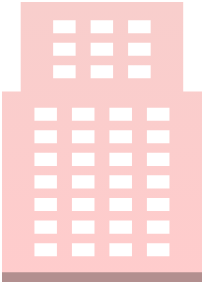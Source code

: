 <mxfile version="24.0.7" type="github">
  <diagram name="第 1 页" id="LsWW6O-D7fb_G-EvKzW0">
    <mxGraphModel dx="794" dy="492" grid="1" gridSize="10" guides="1" tooltips="1" connect="1" arrows="1" fold="1" page="1" pageScale="1" pageWidth="827" pageHeight="1169" math="1" shadow="0">
      <root>
        <mxCell id="0" />
        <mxCell id="1" parent="0" />
        <mxCell id="8nxpcvyhnvPq0a0zDjA1-1" value="" style="outlineConnect=0;dashed=0;verticalLabelPosition=bottom;verticalAlign=top;align=center;html=1;shape=mxgraph.aws3.office_building;fillColor=#f8cecc;strokeColor=#b85450;gradientColor=#FFCCCC;" vertex="1" parent="1">
          <mxGeometry x="150" y="610" width="100" height="140" as="geometry" />
        </mxCell>
      </root>
    </mxGraphModel>
  </diagram>
</mxfile>
